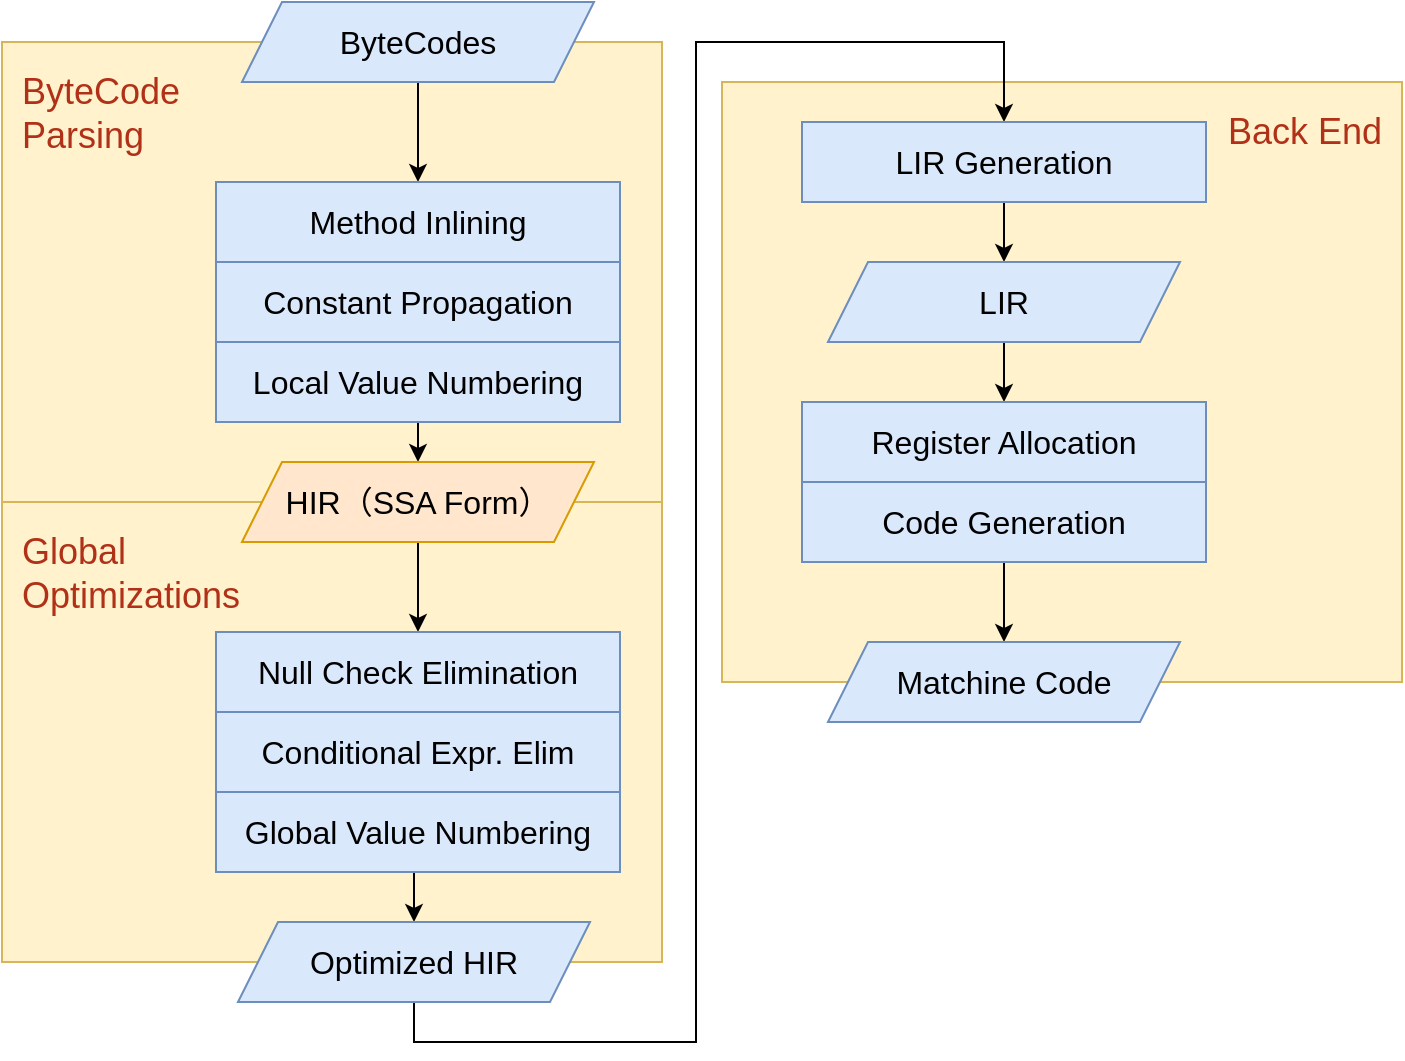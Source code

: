 <mxfile version="26.0.11">
  <diagram name="Page-1" id="eACKEmgRbB43WLNYdqzP">
    <mxGraphModel dx="928" dy="1494" grid="1" gridSize="10" guides="1" tooltips="1" connect="1" arrows="1" fold="1" page="1" pageScale="1" pageWidth="827" pageHeight="1169" math="0" shadow="0">
      <root>
        <mxCell id="0" />
        <mxCell id="1" parent="0" />
        <mxCell id="L_D8-ZDLaAEp5K7gtA02-20" value="&lt;font style=&quot;font-size: 18px; color: light-dark(rgb(177, 49, 24), rgb(237, 237, 237));&quot;&gt;Back End&lt;/font&gt;" style="rounded=0;whiteSpace=wrap;html=1;align=right;verticalAlign=top;spacing=10;fillColor=#fff2cc;strokeColor=#d6b656;" vertex="1" parent="1">
          <mxGeometry x="420" y="90" width="340" height="300" as="geometry" />
        </mxCell>
        <mxCell id="L_D8-ZDLaAEp5K7gtA02-9" value="&lt;font color=&quot;#b13118&quot;&gt;&lt;span style=&quot;font-size: 18px;&quot;&gt;Global&lt;/span&gt;&lt;/font&gt;&lt;div&gt;&lt;font color=&quot;#b13118&quot;&gt;&lt;span style=&quot;font-size: 18px;&quot;&gt;Optimizations&lt;/span&gt;&lt;/font&gt;&lt;/div&gt;" style="rounded=0;whiteSpace=wrap;html=1;align=left;verticalAlign=top;spacing=10;fillColor=#fff2cc;strokeColor=#d6b656;" vertex="1" parent="1">
          <mxGeometry x="60" y="300" width="330" height="230" as="geometry" />
        </mxCell>
        <mxCell id="L_D8-ZDLaAEp5K7gtA02-8" value="&lt;font style=&quot;font-size: 18px; color: light-dark(rgb(177, 49, 24), rgb(237, 237, 237));&quot;&gt;ByteCode&lt;/font&gt;&lt;div&gt;&lt;font style=&quot;font-size: 18px; color: light-dark(rgb(177, 49, 24), rgb(237, 237, 237));&quot;&gt;Parsing&lt;/font&gt;&lt;/div&gt;" style="rounded=0;whiteSpace=wrap;html=1;align=left;verticalAlign=top;spacing=10;fillColor=#fff2cc;strokeColor=#d6b656;" vertex="1" parent="1">
          <mxGeometry x="60" y="70" width="330" height="230" as="geometry" />
        </mxCell>
        <mxCell id="L_D8-ZDLaAEp5K7gtA02-21" style="edgeStyle=orthogonalEdgeStyle;rounded=0;orthogonalLoop=1;jettySize=auto;html=1;exitX=0.5;exitY=1;exitDx=0;exitDy=0;entryX=0.5;entryY=0;entryDx=0;entryDy=0;" edge="1" parent="1" source="L_D8-ZDLaAEp5K7gtA02-3" target="L_D8-ZDLaAEp5K7gtA02-4">
          <mxGeometry relative="1" as="geometry" />
        </mxCell>
        <mxCell id="L_D8-ZDLaAEp5K7gtA02-3" value="&lt;font style=&quot;font-size: 16px;&quot;&gt;ByteCodes&lt;/font&gt;" style="shape=parallelogram;perimeter=parallelogramPerimeter;whiteSpace=wrap;html=1;fixedSize=1;fillColor=#dae8fc;strokeColor=#6c8ebf;" vertex="1" parent="1">
          <mxGeometry x="180" y="50" width="176" height="40" as="geometry" />
        </mxCell>
        <mxCell id="L_D8-ZDLaAEp5K7gtA02-4" value="&lt;font style=&quot;font-size: 16px;&quot;&gt;Method Inlining&lt;/font&gt;" style="rounded=0;whiteSpace=wrap;html=1;fillColor=#dae8fc;strokeColor=#6c8ebf;" vertex="1" parent="1">
          <mxGeometry x="167" y="140" width="202" height="40" as="geometry" />
        </mxCell>
        <mxCell id="L_D8-ZDLaAEp5K7gtA02-5" value="&lt;font style=&quot;font-size: 16px;&quot;&gt;Constant Propagation&lt;/font&gt;" style="rounded=0;whiteSpace=wrap;html=1;fillColor=#dae8fc;strokeColor=#6c8ebf;" vertex="1" parent="1">
          <mxGeometry x="167" y="180" width="202" height="40" as="geometry" />
        </mxCell>
        <mxCell id="L_D8-ZDLaAEp5K7gtA02-22" style="edgeStyle=orthogonalEdgeStyle;rounded=0;orthogonalLoop=1;jettySize=auto;html=1;exitX=0.5;exitY=1;exitDx=0;exitDy=0;entryX=0.5;entryY=0;entryDx=0;entryDy=0;" edge="1" parent="1" source="L_D8-ZDLaAEp5K7gtA02-6" target="L_D8-ZDLaAEp5K7gtA02-7">
          <mxGeometry relative="1" as="geometry" />
        </mxCell>
        <mxCell id="L_D8-ZDLaAEp5K7gtA02-6" value="&lt;font style=&quot;font-size: 16px;&quot;&gt;Local Value Numbering&lt;/font&gt;" style="rounded=0;whiteSpace=wrap;html=1;fillColor=#dae8fc;strokeColor=#6c8ebf;" vertex="1" parent="1">
          <mxGeometry x="167" y="220" width="202" height="40" as="geometry" />
        </mxCell>
        <mxCell id="L_D8-ZDLaAEp5K7gtA02-23" style="edgeStyle=orthogonalEdgeStyle;rounded=0;orthogonalLoop=1;jettySize=auto;html=1;exitX=0.5;exitY=1;exitDx=0;exitDy=0;entryX=0.5;entryY=0;entryDx=0;entryDy=0;" edge="1" parent="1" source="L_D8-ZDLaAEp5K7gtA02-7" target="L_D8-ZDLaAEp5K7gtA02-10">
          <mxGeometry relative="1" as="geometry" />
        </mxCell>
        <mxCell id="L_D8-ZDLaAEp5K7gtA02-7" value="&lt;font style=&quot;font-size: 16px;&quot;&gt;HIR（SSA Form）&lt;/font&gt;" style="shape=parallelogram;perimeter=parallelogramPerimeter;whiteSpace=wrap;html=1;fixedSize=1;fillColor=#ffe6cc;strokeColor=#d79b00;" vertex="1" parent="1">
          <mxGeometry x="180" y="280" width="176" height="40" as="geometry" />
        </mxCell>
        <mxCell id="L_D8-ZDLaAEp5K7gtA02-10" value="&lt;font style=&quot;font-size: 16px;&quot;&gt;Null Check Elimination&lt;/font&gt;" style="rounded=0;whiteSpace=wrap;html=1;fillColor=#dae8fc;strokeColor=#6c8ebf;" vertex="1" parent="1">
          <mxGeometry x="167" y="365" width="202" height="40" as="geometry" />
        </mxCell>
        <mxCell id="L_D8-ZDLaAEp5K7gtA02-11" value="&lt;font style=&quot;font-size: 16px;&quot;&gt;Conditional Expr. Elim&lt;/font&gt;" style="rounded=0;whiteSpace=wrap;html=1;fillColor=#dae8fc;strokeColor=#6c8ebf;" vertex="1" parent="1">
          <mxGeometry x="167" y="405" width="202" height="40" as="geometry" />
        </mxCell>
        <mxCell id="L_D8-ZDLaAEp5K7gtA02-24" style="edgeStyle=orthogonalEdgeStyle;rounded=0;orthogonalLoop=1;jettySize=auto;html=1;exitX=0.5;exitY=1;exitDx=0;exitDy=0;entryX=0.5;entryY=0;entryDx=0;entryDy=0;" edge="1" parent="1" source="L_D8-ZDLaAEp5K7gtA02-12" target="L_D8-ZDLaAEp5K7gtA02-13">
          <mxGeometry relative="1" as="geometry" />
        </mxCell>
        <mxCell id="L_D8-ZDLaAEp5K7gtA02-12" value="&lt;font style=&quot;font-size: 16px;&quot;&gt;Global Value Numbering&lt;/font&gt;" style="rounded=0;whiteSpace=wrap;html=1;fillColor=#dae8fc;strokeColor=#6c8ebf;" vertex="1" parent="1">
          <mxGeometry x="167" y="445" width="202" height="40" as="geometry" />
        </mxCell>
        <mxCell id="L_D8-ZDLaAEp5K7gtA02-27" style="edgeStyle=orthogonalEdgeStyle;rounded=0;orthogonalLoop=1;jettySize=auto;html=1;exitX=0.5;exitY=1;exitDx=0;exitDy=0;entryX=0.5;entryY=0;entryDx=0;entryDy=0;" edge="1" parent="1" source="L_D8-ZDLaAEp5K7gtA02-13" target="L_D8-ZDLaAEp5K7gtA02-14">
          <mxGeometry relative="1" as="geometry">
            <Array as="points">
              <mxPoint x="266" y="570" />
              <mxPoint x="407" y="570" />
              <mxPoint x="407" y="70" />
              <mxPoint x="561" y="70" />
            </Array>
          </mxGeometry>
        </mxCell>
        <mxCell id="L_D8-ZDLaAEp5K7gtA02-13" value="&lt;font style=&quot;font-size: 16px;&quot;&gt;Optimized HIR&lt;/font&gt;" style="shape=parallelogram;perimeter=parallelogramPerimeter;whiteSpace=wrap;html=1;fixedSize=1;fillColor=#dae8fc;strokeColor=#6c8ebf;" vertex="1" parent="1">
          <mxGeometry x="178" y="510" width="176" height="40" as="geometry" />
        </mxCell>
        <mxCell id="L_D8-ZDLaAEp5K7gtA02-28" style="edgeStyle=orthogonalEdgeStyle;rounded=0;orthogonalLoop=1;jettySize=auto;html=1;exitX=0.5;exitY=1;exitDx=0;exitDy=0;entryX=0.5;entryY=0;entryDx=0;entryDy=0;" edge="1" parent="1" source="L_D8-ZDLaAEp5K7gtA02-14" target="L_D8-ZDLaAEp5K7gtA02-16">
          <mxGeometry relative="1" as="geometry" />
        </mxCell>
        <mxCell id="L_D8-ZDLaAEp5K7gtA02-14" value="&lt;font style=&quot;font-size: 16px;&quot;&gt;LIR Generation&lt;/font&gt;" style="rounded=0;whiteSpace=wrap;html=1;fillColor=#dae8fc;strokeColor=#6c8ebf;" vertex="1" parent="1">
          <mxGeometry x="460" y="110" width="202" height="40" as="geometry" />
        </mxCell>
        <mxCell id="L_D8-ZDLaAEp5K7gtA02-29" style="edgeStyle=orthogonalEdgeStyle;rounded=0;orthogonalLoop=1;jettySize=auto;html=1;exitX=0.5;exitY=1;exitDx=0;exitDy=0;entryX=0.5;entryY=0;entryDx=0;entryDy=0;" edge="1" parent="1" source="L_D8-ZDLaAEp5K7gtA02-16" target="L_D8-ZDLaAEp5K7gtA02-17">
          <mxGeometry relative="1" as="geometry" />
        </mxCell>
        <mxCell id="L_D8-ZDLaAEp5K7gtA02-16" value="&lt;font style=&quot;font-size: 16px;&quot;&gt;LIR&lt;/font&gt;" style="shape=parallelogram;perimeter=parallelogramPerimeter;whiteSpace=wrap;html=1;fixedSize=1;fillColor=#dae8fc;strokeColor=#6c8ebf;" vertex="1" parent="1">
          <mxGeometry x="473" y="180" width="176" height="40" as="geometry" />
        </mxCell>
        <mxCell id="L_D8-ZDLaAEp5K7gtA02-17" value="&lt;font style=&quot;font-size: 16px;&quot;&gt;Register Allocation&lt;/font&gt;" style="rounded=0;whiteSpace=wrap;html=1;fillColor=#dae8fc;strokeColor=#6c8ebf;" vertex="1" parent="1">
          <mxGeometry x="460" y="250" width="202" height="40" as="geometry" />
        </mxCell>
        <mxCell id="L_D8-ZDLaAEp5K7gtA02-30" style="edgeStyle=orthogonalEdgeStyle;rounded=0;orthogonalLoop=1;jettySize=auto;html=1;exitX=0.5;exitY=1;exitDx=0;exitDy=0;entryX=0.5;entryY=0;entryDx=0;entryDy=0;" edge="1" parent="1" source="L_D8-ZDLaAEp5K7gtA02-18" target="L_D8-ZDLaAEp5K7gtA02-19">
          <mxGeometry relative="1" as="geometry" />
        </mxCell>
        <mxCell id="L_D8-ZDLaAEp5K7gtA02-18" value="&lt;font style=&quot;font-size: 16px;&quot;&gt;Code&amp;nbsp;&lt;/font&gt;&lt;span style=&quot;font-size: 16px;&quot;&gt;Generation&lt;/span&gt;" style="rounded=0;whiteSpace=wrap;html=1;fillColor=#dae8fc;strokeColor=#6c8ebf;" vertex="1" parent="1">
          <mxGeometry x="460" y="290" width="202" height="40" as="geometry" />
        </mxCell>
        <mxCell id="L_D8-ZDLaAEp5K7gtA02-19" value="&lt;font style=&quot;font-size: 16px;&quot;&gt;Matchine Code&lt;/font&gt;" style="shape=parallelogram;perimeter=parallelogramPerimeter;whiteSpace=wrap;html=1;fixedSize=1;fillColor=#dae8fc;strokeColor=#6c8ebf;" vertex="1" parent="1">
          <mxGeometry x="473" y="370" width="176" height="40" as="geometry" />
        </mxCell>
      </root>
    </mxGraphModel>
  </diagram>
</mxfile>
